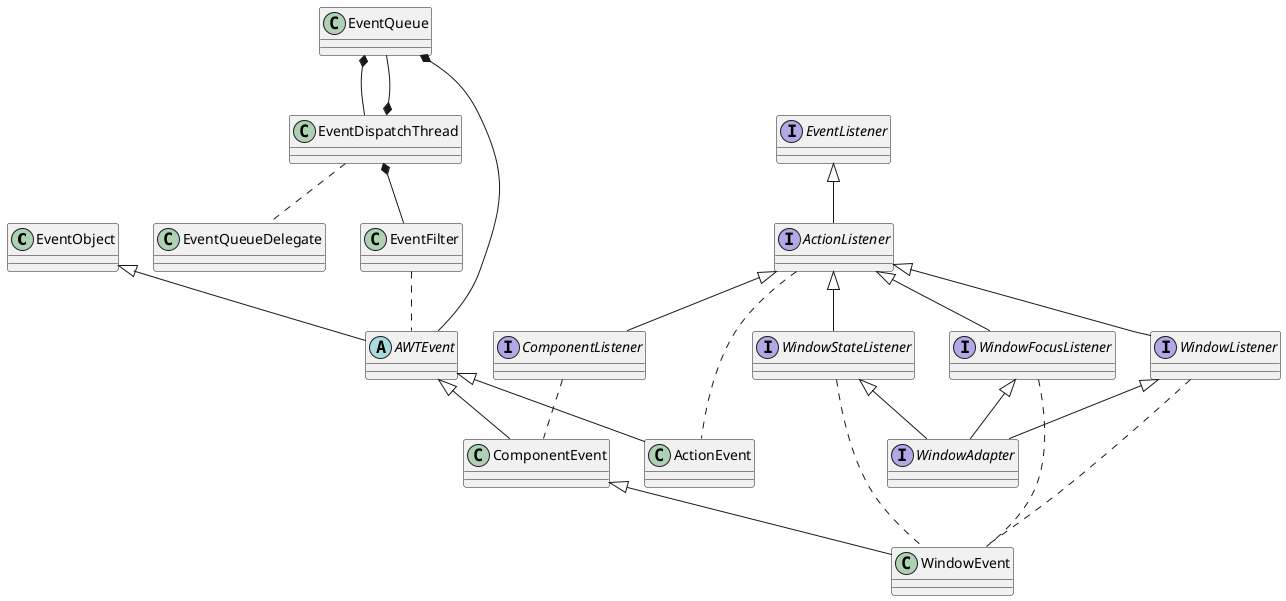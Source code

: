 @startuml

class EventObject
abstract class AWTEvent
interface EventListener


interface ActionListener
class ActionEvent
class ComponentEvent
class WindowEvent

interface ComponentListener
interface WindowFocusListener
interface WindowListener
interface WindowStateListener
interface WindowAdapter

class EventDispatchThread
class EventQueue
class EventFilter
class EventQueueDelegate

EventListener <|-- ActionListener
ActionListener <|-- WindowFocusListener
ActionListener <|-- WindowListener
ActionListener <|-- WindowStateListener
ActionListener <|-- ComponentListener
WindowStateListener <|-- WindowAdapter
WindowListener <|-- WindowAdapter
WindowFocusListener <|-- WindowAdapter

EventObject <|-- AWTEvent
AWTEvent <|-- ActionEvent
AWTEvent <|-- ComponentEvent
ComponentEvent <|-- WindowEvent

ActionListener .. ActionEvent
ComponentListener .. ComponentEvent
WindowStateListener .. WindowEvent
WindowListener .. WindowEvent
WindowFocusListener .. WindowEvent

EventDispatchThread *-- EventQueue
EventQueue *-- EventDispatchThread
EventDispatchThread *-- EventFilter
EventFilter .. AWTEvent
EventDispatchThread .. EventQueueDelegate
EventQueue *-- AWTEvent

@enduml